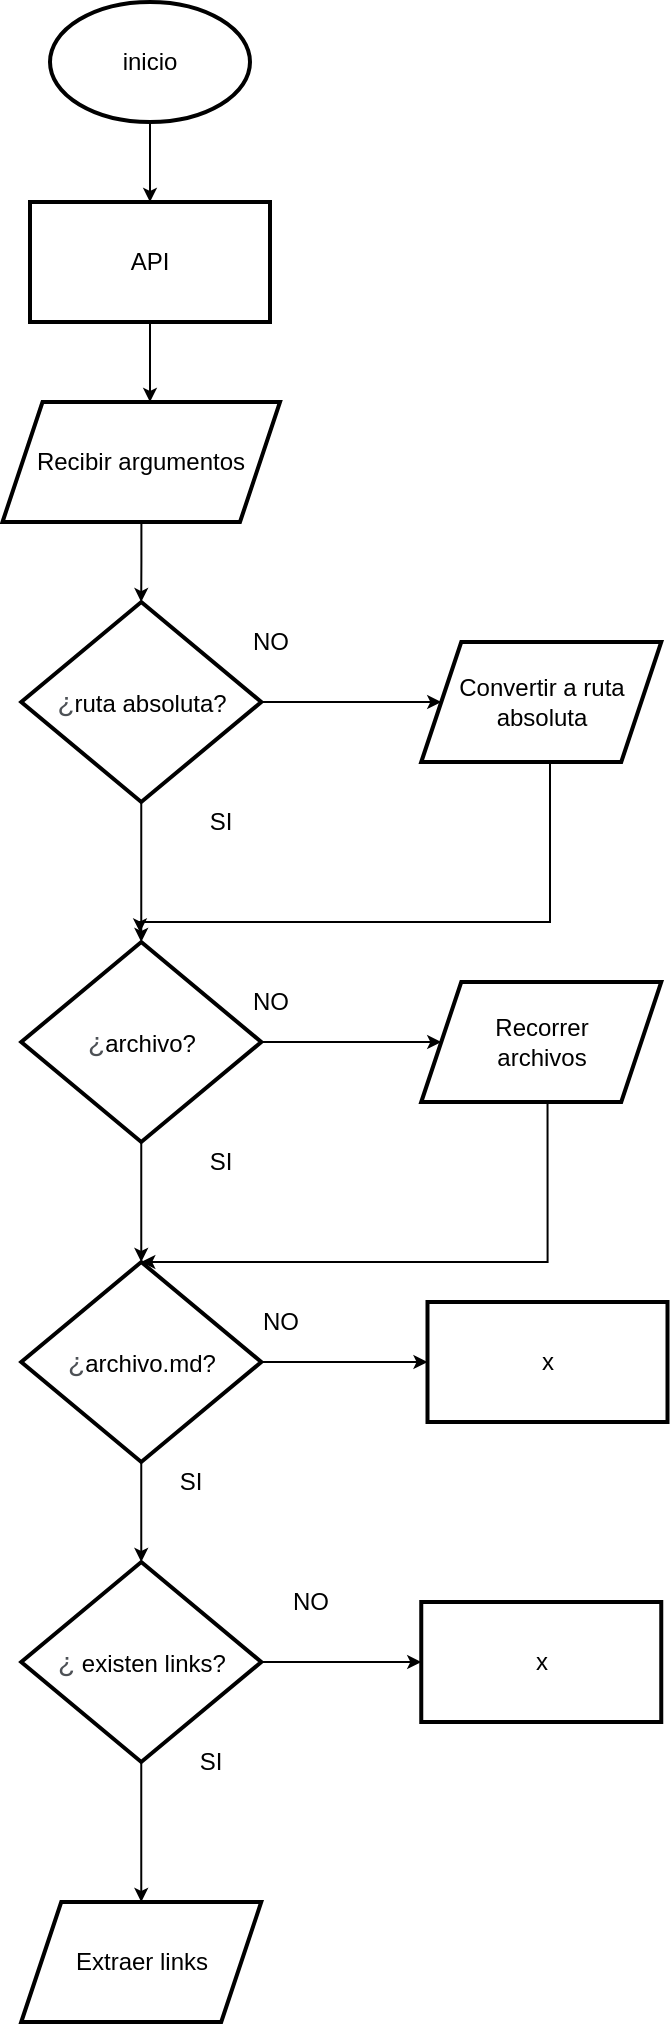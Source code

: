 <mxfile version="13.7.4" type="github"><diagram id="B6CMKlmeFWIXHjR16m2D" name="Page-1"><mxGraphModel dx="1021" dy="529" grid="1" gridSize="10" guides="1" tooltips="1" connect="1" arrows="1" fold="1" page="1" pageScale="1" pageWidth="827" pageHeight="1169" math="0" shadow="0"><root><mxCell id="0"/><mxCell id="1" parent="0"/><mxCell id="vpw0PGhpUlR1V7tyvqXX-10" value="" style="edgeStyle=orthogonalEdgeStyle;rounded=0;orthogonalLoop=1;jettySize=auto;html=1;jumpSize=6;endSize=4;startSize=4;" edge="1" parent="1" source="vpw0PGhpUlR1V7tyvqXX-2"><mxGeometry relative="1" as="geometry"><mxPoint x="400" y="120" as="targetPoint"/></mxGeometry></mxCell><mxCell id="vpw0PGhpUlR1V7tyvqXX-2" value="inicio" style="strokeWidth=2;html=1;shape=mxgraph.flowchart.start_1;whiteSpace=wrap;" vertex="1" parent="1"><mxGeometry x="350" y="20" width="100" height="60" as="geometry"/></mxCell><mxCell id="vpw0PGhpUlR1V7tyvqXX-27" value="" style="edgeStyle=orthogonalEdgeStyle;rounded=0;jumpSize=6;orthogonalLoop=1;jettySize=auto;html=1;startSize=4;endSize=4;" edge="1" parent="1" source="vpw0PGhpUlR1V7tyvqXX-9"><mxGeometry relative="1" as="geometry"><mxPoint x="400" y="220" as="targetPoint"/></mxGeometry></mxCell><mxCell id="vpw0PGhpUlR1V7tyvqXX-9" value="API" style="whiteSpace=wrap;html=1;strokeWidth=2;" vertex="1" parent="1"><mxGeometry x="340" y="120" width="120" height="60" as="geometry"/></mxCell><mxCell id="vpw0PGhpUlR1V7tyvqXX-55" value="" style="edgeStyle=orthogonalEdgeStyle;rounded=0;jumpSize=6;orthogonalLoop=1;jettySize=auto;html=1;startSize=4;endSize=4;" edge="1" parent="1" source="vpw0PGhpUlR1V7tyvqXX-11" target="vpw0PGhpUlR1V7tyvqXX-54"><mxGeometry relative="1" as="geometry"/></mxCell><mxCell id="vpw0PGhpUlR1V7tyvqXX-11" value="Recibir argumentos" style="shape=parallelogram;perimeter=parallelogramPerimeter;whiteSpace=wrap;html=1;fixedSize=1;strokeWidth=2;" vertex="1" parent="1"><mxGeometry x="326.25" y="220" width="138.75" height="60" as="geometry"/></mxCell><mxCell id="vpw0PGhpUlR1V7tyvqXX-62" value="" style="edgeStyle=orthogonalEdgeStyle;rounded=0;jumpSize=6;orthogonalLoop=1;jettySize=auto;html=1;startSize=4;endSize=4;" edge="1" parent="1" source="vpw0PGhpUlR1V7tyvqXX-54" target="vpw0PGhpUlR1V7tyvqXX-61"><mxGeometry relative="1" as="geometry"/></mxCell><mxCell id="vpw0PGhpUlR1V7tyvqXX-119" value="" style="edgeStyle=orthogonalEdgeStyle;rounded=0;jumpSize=6;orthogonalLoop=1;jettySize=auto;html=1;startSize=4;endSize=4;" edge="1" parent="1" source="vpw0PGhpUlR1V7tyvqXX-54" target="vpw0PGhpUlR1V7tyvqXX-118"><mxGeometry relative="1" as="geometry"/></mxCell><mxCell id="vpw0PGhpUlR1V7tyvqXX-54" value="&lt;span style=&quot;color: rgb(77 , 81 , 86) ; font-family: &amp;#34;arial&amp;#34; , sans-serif ; font-size: 14px ; text-align: left ; background-color: rgb(255 , 255 , 255)&quot;&gt;¿&lt;/span&gt;ruta absoluta?" style="rhombus;whiteSpace=wrap;html=1;strokeWidth=2;" vertex="1" parent="1"><mxGeometry x="335.63" y="320" width="120" height="100" as="geometry"/></mxCell><mxCell id="vpw0PGhpUlR1V7tyvqXX-64" value="" style="edgeStyle=orthogonalEdgeStyle;rounded=0;jumpSize=6;orthogonalLoop=1;jettySize=auto;html=1;startSize=4;endSize=4;" edge="1" parent="1" source="vpw0PGhpUlR1V7tyvqXX-61" target="vpw0PGhpUlR1V7tyvqXX-63"><mxGeometry relative="1" as="geometry"/></mxCell><mxCell id="vpw0PGhpUlR1V7tyvqXX-122" value="" style="edgeStyle=orthogonalEdgeStyle;rounded=0;jumpSize=6;orthogonalLoop=1;jettySize=auto;html=1;startSize=4;endSize=4;" edge="1" parent="1" source="vpw0PGhpUlR1V7tyvqXX-61" target="vpw0PGhpUlR1V7tyvqXX-121"><mxGeometry relative="1" as="geometry"/></mxCell><mxCell id="vpw0PGhpUlR1V7tyvqXX-61" value="&lt;span style=&quot;color: rgb(77 , 81 , 86) ; font-family: &amp;#34;arial&amp;#34; , sans-serif ; font-size: 14px ; text-align: left ; background-color: rgb(255 , 255 , 255)&quot;&gt;¿&lt;/span&gt;archivo?" style="rhombus;whiteSpace=wrap;html=1;strokeWidth=2;" vertex="1" parent="1"><mxGeometry x="335.63" y="490" width="120" height="100" as="geometry"/></mxCell><mxCell id="vpw0PGhpUlR1V7tyvqXX-73" value="" style="edgeStyle=orthogonalEdgeStyle;rounded=0;jumpSize=6;orthogonalLoop=1;jettySize=auto;html=1;startSize=4;endSize=4;" edge="1" parent="1" source="vpw0PGhpUlR1V7tyvqXX-63" target="vpw0PGhpUlR1V7tyvqXX-72"><mxGeometry relative="1" as="geometry"/></mxCell><mxCell id="vpw0PGhpUlR1V7tyvqXX-99" value="" style="edgeStyle=orthogonalEdgeStyle;rounded=0;jumpSize=6;orthogonalLoop=1;jettySize=auto;html=1;startSize=4;endSize=4;" edge="1" parent="1" source="vpw0PGhpUlR1V7tyvqXX-63" target="vpw0PGhpUlR1V7tyvqXX-98"><mxGeometry relative="1" as="geometry"/></mxCell><mxCell id="vpw0PGhpUlR1V7tyvqXX-63" value="&lt;span style=&quot;color: rgb(77 , 81 , 86) ; font-family: &amp;#34;arial&amp;#34; , sans-serif ; font-size: 14px ; text-align: left ; background-color: rgb(255 , 255 , 255)&quot;&gt;¿&lt;/span&gt;archivo.md?" style="rhombus;whiteSpace=wrap;html=1;strokeWidth=2;" vertex="1" parent="1"><mxGeometry x="335.63" y="650" width="120" height="100" as="geometry"/></mxCell><mxCell id="vpw0PGhpUlR1V7tyvqXX-93" style="edgeStyle=orthogonalEdgeStyle;rounded=0;jumpSize=6;orthogonalLoop=1;jettySize=auto;html=1;startSize=4;endSize=4;" edge="1" parent="1" target="vpw0PGhpUlR1V7tyvqXX-63"><mxGeometry relative="1" as="geometry"><mxPoint x="598.765" y="570" as="sourcePoint"/><Array as="points"><mxPoint x="599" y="650"/></Array></mxGeometry></mxCell><mxCell id="vpw0PGhpUlR1V7tyvqXX-72" value="x" style="whiteSpace=wrap;html=1;strokeWidth=2;" vertex="1" parent="1"><mxGeometry x="538.75" y="670" width="120" height="60" as="geometry"/></mxCell><mxCell id="vpw0PGhpUlR1V7tyvqXX-74" value="NO" style="text;html=1;align=center;verticalAlign=middle;resizable=0;points=[];autosize=1;" vertex="1" parent="1"><mxGeometry x="450" y="670" width="30" height="20" as="geometry"/></mxCell><mxCell id="vpw0PGhpUlR1V7tyvqXX-75" value="SI" style="text;html=1;align=center;verticalAlign=middle;resizable=0;points=[];autosize=1;" vertex="1" parent="1"><mxGeometry x="420" y="420" width="30" height="20" as="geometry"/></mxCell><mxCell id="vpw0PGhpUlR1V7tyvqXX-76" value="SI" style="text;html=1;align=center;verticalAlign=middle;resizable=0;points=[];autosize=1;" vertex="1" parent="1"><mxGeometry x="420" y="590" width="30" height="20" as="geometry"/></mxCell><mxCell id="vpw0PGhpUlR1V7tyvqXX-94" style="edgeStyle=orthogonalEdgeStyle;rounded=0;jumpSize=6;orthogonalLoop=1;jettySize=auto;html=1;startSize=4;endSize=4;exitX=0.5;exitY=1;exitDx=0;exitDy=0;" edge="1" parent="1"><mxGeometry relative="1" as="geometry"><mxPoint x="598.75" y="400" as="sourcePoint"/><mxPoint x="394.999" y="485.177" as="targetPoint"/><Array as="points"><mxPoint x="600" y="400"/><mxPoint x="600" y="480"/><mxPoint x="395" y="480"/></Array></mxGeometry></mxCell><mxCell id="vpw0PGhpUlR1V7tyvqXX-101" value="" style="edgeStyle=orthogonalEdgeStyle;rounded=0;jumpSize=6;orthogonalLoop=1;jettySize=auto;html=1;startSize=4;endSize=4;" edge="1" parent="1" source="vpw0PGhpUlR1V7tyvqXX-98" target="vpw0PGhpUlR1V7tyvqXX-100"><mxGeometry relative="1" as="geometry"/></mxCell><mxCell id="vpw0PGhpUlR1V7tyvqXX-114" value="" style="edgeStyle=orthogonalEdgeStyle;rounded=0;jumpSize=6;orthogonalLoop=1;jettySize=auto;html=1;startSize=4;endSize=4;" edge="1" parent="1" source="vpw0PGhpUlR1V7tyvqXX-98" target="vpw0PGhpUlR1V7tyvqXX-113"><mxGeometry relative="1" as="geometry"/></mxCell><mxCell id="vpw0PGhpUlR1V7tyvqXX-98" value="&lt;span style=&quot;color: rgb(77 , 81 , 86) ; font-family: &amp;#34;arial&amp;#34; , sans-serif ; font-size: 14px ; text-align: left ; background-color: rgb(255 , 255 , 255)&quot;&gt;¿&lt;/span&gt;&lt;span&gt;&amp;nbsp;existen links?&lt;/span&gt;" style="rhombus;whiteSpace=wrap;html=1;strokeWidth=2;" vertex="1" parent="1"><mxGeometry x="335.63" y="800" width="120" height="100" as="geometry"/></mxCell><mxCell id="vpw0PGhpUlR1V7tyvqXX-100" value="x" style="whiteSpace=wrap;html=1;strokeWidth=2;" vertex="1" parent="1"><mxGeometry x="535.63" y="820" width="120" height="60" as="geometry"/></mxCell><mxCell id="vpw0PGhpUlR1V7tyvqXX-104" value="SI" style="text;html=1;align=center;verticalAlign=middle;resizable=0;points=[];autosize=1;" vertex="1" parent="1"><mxGeometry x="405" y="750" width="30" height="20" as="geometry"/></mxCell><mxCell id="vpw0PGhpUlR1V7tyvqXX-105" value="NO" style="text;html=1;align=center;verticalAlign=middle;resizable=0;points=[];autosize=1;" vertex="1" parent="1"><mxGeometry x="465" y="810" width="30" height="20" as="geometry"/></mxCell><mxCell id="vpw0PGhpUlR1V7tyvqXX-106" value="SI" style="text;html=1;align=center;verticalAlign=middle;resizable=0;points=[];autosize=1;" vertex="1" parent="1"><mxGeometry x="415" y="890" width="30" height="20" as="geometry"/></mxCell><mxCell id="vpw0PGhpUlR1V7tyvqXX-113" value="Extraer links" style="shape=parallelogram;perimeter=parallelogramPerimeter;whiteSpace=wrap;html=1;fixedSize=1;strokeWidth=2;" vertex="1" parent="1"><mxGeometry x="335.62" y="970" width="120" height="60" as="geometry"/></mxCell><mxCell id="vpw0PGhpUlR1V7tyvqXX-118" value="Convertir a ruta absoluta" style="shape=parallelogram;perimeter=parallelogramPerimeter;whiteSpace=wrap;html=1;fixedSize=1;strokeWidth=2;" vertex="1" parent="1"><mxGeometry x="535.63" y="340" width="120" height="60" as="geometry"/></mxCell><mxCell id="vpw0PGhpUlR1V7tyvqXX-120" value="NO" style="text;html=1;align=center;verticalAlign=middle;resizable=0;points=[];autosize=1;" vertex="1" parent="1"><mxGeometry x="445" y="330" width="30" height="20" as="geometry"/></mxCell><mxCell id="vpw0PGhpUlR1V7tyvqXX-121" value="Recorrer &lt;br&gt;archivos" style="shape=parallelogram;perimeter=parallelogramPerimeter;whiteSpace=wrap;html=1;fixedSize=1;strokeWidth=2;" vertex="1" parent="1"><mxGeometry x="535.63" y="510" width="120" height="60" as="geometry"/></mxCell><mxCell id="vpw0PGhpUlR1V7tyvqXX-123" value="NO" style="text;html=1;align=center;verticalAlign=middle;resizable=0;points=[];autosize=1;" vertex="1" parent="1"><mxGeometry x="445" y="510" width="30" height="20" as="geometry"/></mxCell></root></mxGraphModel></diagram></mxfile>
